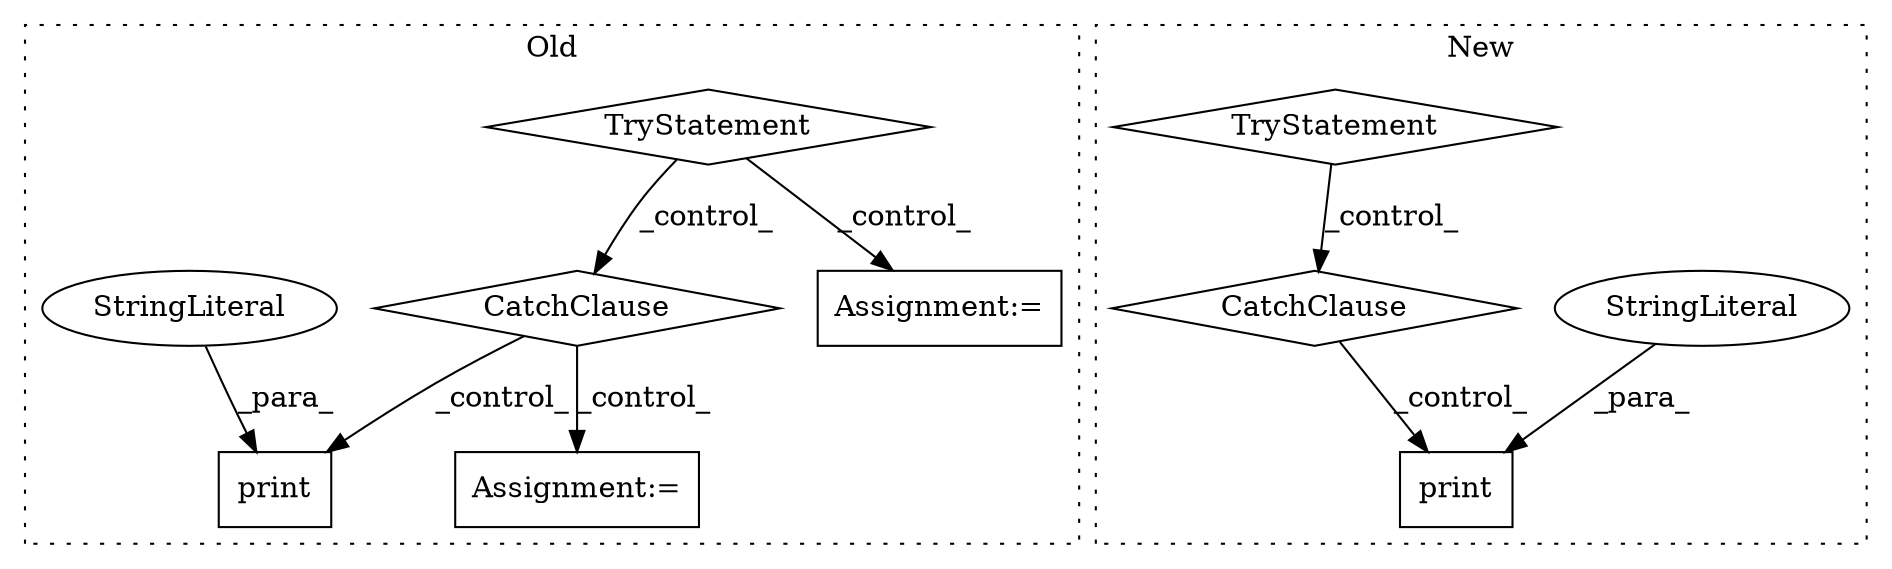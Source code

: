 digraph G {
subgraph cluster0 {
1 [label="TryStatement" a="54" s="27600" l="4" shape="diamond"];
3 [label="CatchClause" a="12" s="27673,27713" l="17,2" shape="diamond"];
5 [label="Assignment:=" a="7" s="27629" l="1" shape="box"];
6 [label="Assignment:=" a="7" s="27793" l="1" shape="box"];
9 [label="print" a="32" s="27729,27767" l="6,1" shape="box"];
10 [label="StringLiteral" a="45" s="27735" l="32" shape="ellipse"];
label = "Old";
style="dotted";
}
subgraph cluster1 {
2 [label="print" a="32" s="27617,27703" l="6,1" shape="box"];
4 [label="StringLiteral" a="45" s="27623" l="80" shape="ellipse"];
7 [label="TryStatement" a="54" s="27406" l="4" shape="diamond"];
8 [label="CatchClause" a="12" s="27560,27601" l="17,2" shape="diamond"];
label = "New";
style="dotted";
}
1 -> 3 [label="_control_"];
1 -> 5 [label="_control_"];
3 -> 6 [label="_control_"];
3 -> 9 [label="_control_"];
4 -> 2 [label="_para_"];
7 -> 8 [label="_control_"];
8 -> 2 [label="_control_"];
10 -> 9 [label="_para_"];
}